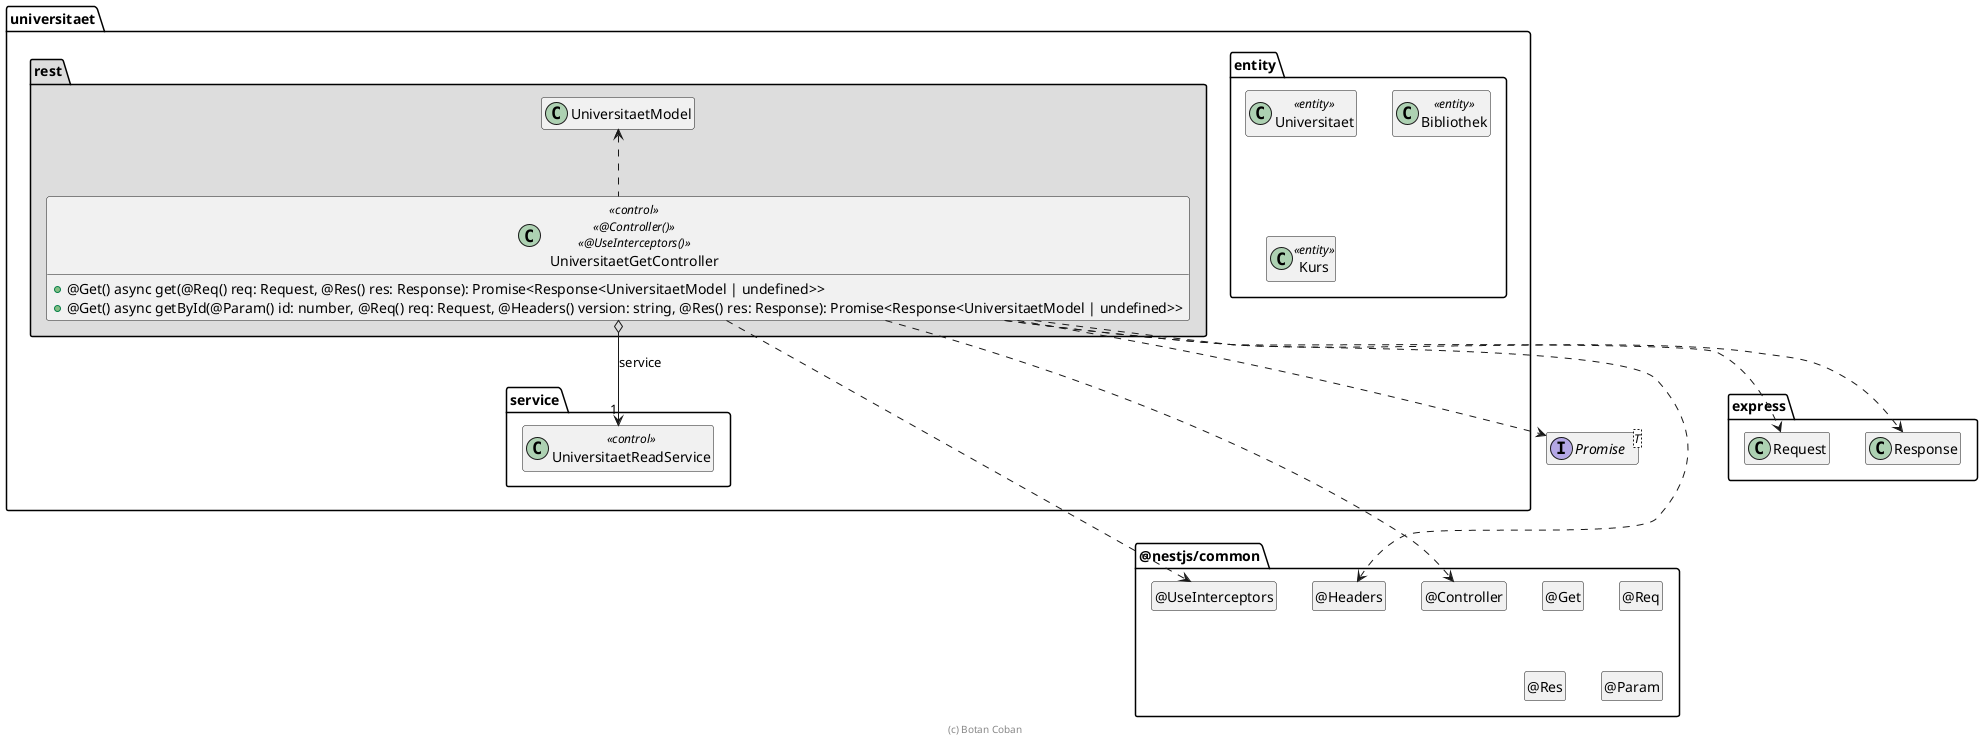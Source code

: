 @startuml Controller-Klasse

interface Promise<T>

package @nestjs/common {
  class "@Controller" as Controller
  hide Controller circle

  class "@Get" as Get
  hide Get circle

  class "@Req" as Req
  hide Req circle

  class "@Res" as Res
  hide Res circle

  class "@Param" as Param
  hide Param circle

  class "@Headers" as Headers
  hide Headers circle

  class "@UseInterceptors" as UseInterceptors
  hide UseInterceptors circle
}

package express {
  class Request
  class Response

  Response .[hidden].> Controller
}

package universitaet {
  package entity #FFFFFF {
    class Universitaet <<entity>>
    class Bibliothek <<entity>>
    class Kurs <<entity>>
  }

  package service {
    class UniversitaetReadService << control >>
  }

  package rest #DDDDDD {
    class UniversitaetGetController << control >> << @Controller() >> << @UseInterceptors() >> {
      + @Get() async get(@Req() req: Request, @Res() res: Response): Promise<Response<UniversitaetModel | undefined>>
      + @Get() async getById(@Param() id: number, @Req() req: Request, @Headers() version: string, @Res() res: Response): Promise<Response<UniversitaetModel | undefined>>
    }

    UniversitaetGetController o--> "1" UniversitaetReadService : service

    UniversitaetGetController ..> Controller
    UniversitaetGetController ..> Request
    UniversitaetGetController ..> Response
    UniversitaetGetController ..> Headers
    UniversitaetGetController ..> UseInterceptors
    UniversitaetGetController ..> Promise
    UniversitaetGetController .up.> UniversitaetModel
  }
}

hide empty members

footer (c) Botan Coban

@enduml
